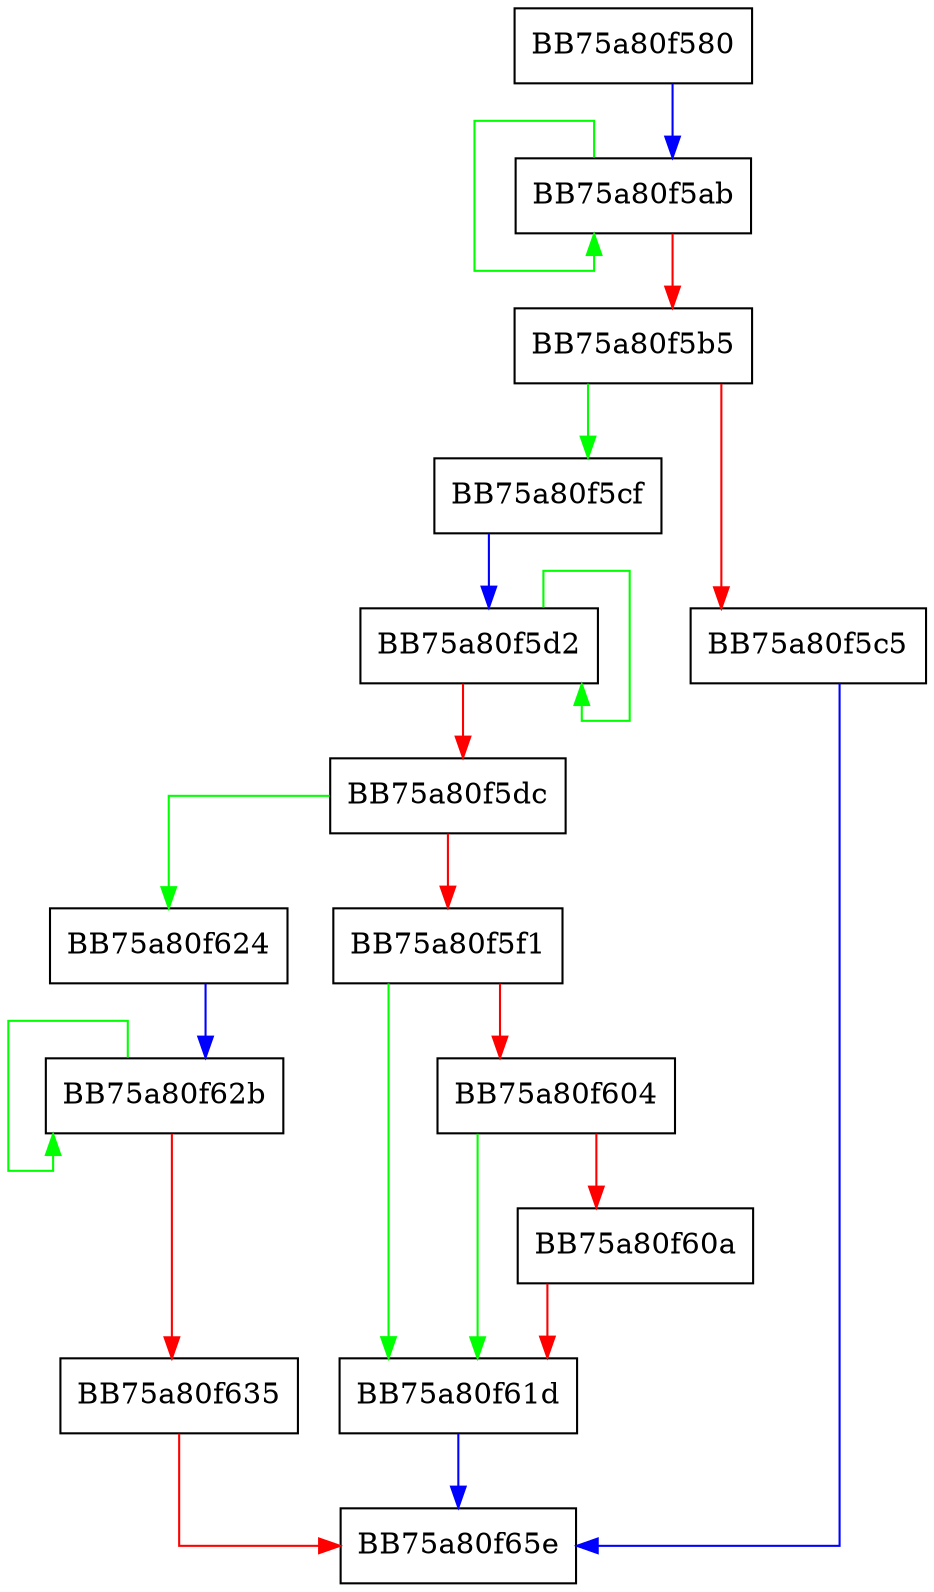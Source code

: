 digraph AddField {
  node [shape="box"];
  graph [splines=ortho];
  BB75a80f580 -> BB75a80f5ab [color="blue"];
  BB75a80f5ab -> BB75a80f5ab [color="green"];
  BB75a80f5ab -> BB75a80f5b5 [color="red"];
  BB75a80f5b5 -> BB75a80f5cf [color="green"];
  BB75a80f5b5 -> BB75a80f5c5 [color="red"];
  BB75a80f5c5 -> BB75a80f65e [color="blue"];
  BB75a80f5cf -> BB75a80f5d2 [color="blue"];
  BB75a80f5d2 -> BB75a80f5d2 [color="green"];
  BB75a80f5d2 -> BB75a80f5dc [color="red"];
  BB75a80f5dc -> BB75a80f624 [color="green"];
  BB75a80f5dc -> BB75a80f5f1 [color="red"];
  BB75a80f5f1 -> BB75a80f61d [color="green"];
  BB75a80f5f1 -> BB75a80f604 [color="red"];
  BB75a80f604 -> BB75a80f61d [color="green"];
  BB75a80f604 -> BB75a80f60a [color="red"];
  BB75a80f60a -> BB75a80f61d [color="red"];
  BB75a80f61d -> BB75a80f65e [color="blue"];
  BB75a80f624 -> BB75a80f62b [color="blue"];
  BB75a80f62b -> BB75a80f62b [color="green"];
  BB75a80f62b -> BB75a80f635 [color="red"];
  BB75a80f635 -> BB75a80f65e [color="red"];
}